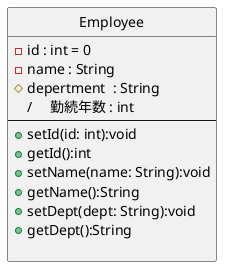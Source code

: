 @startuml
' skinparam classAttributeIconSize 0
class Employee {
 - id : int = 0
 - name : String
 # depertment  : String  
 / 　勤続年数 : int
---
+ setId(id: int):void
+ getId():int
+ setName(name: String):void
+ getName():String
+ setDept(dept: String):void
+ getDept():String

}

hide Employee circle
@enduml